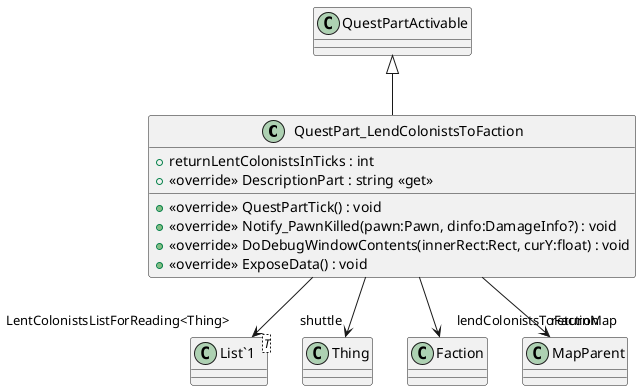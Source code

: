 @startuml
class QuestPart_LendColonistsToFaction {
    + returnLentColonistsInTicks : int
    + <<override>> DescriptionPart : string <<get>>
    + <<override>> QuestPartTick() : void
    + <<override>> Notify_PawnKilled(pawn:Pawn, dinfo:DamageInfo?) : void
    + <<override>> DoDebugWindowContents(innerRect:Rect, curY:float) : void
    + <<override>> ExposeData() : void
}
class "List`1"<T> {
}
QuestPartActivable <|-- QuestPart_LendColonistsToFaction
QuestPart_LendColonistsToFaction --> "shuttle" Thing
QuestPart_LendColonistsToFaction --> "lendColonistsToFaction" Faction
QuestPart_LendColonistsToFaction --> "returnMap" MapParent
QuestPart_LendColonistsToFaction --> "LentColonistsListForReading<Thing>" "List`1"
@enduml
